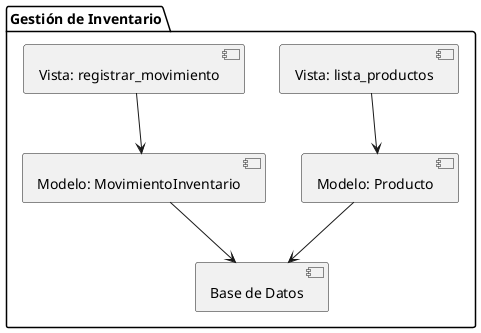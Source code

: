 @startuml
package "Gestión de Inventario" {
    [Vista: lista_productos] --> [Modelo: Producto]
    [Vista: registrar_movimiento] --> [Modelo: MovimientoInventario]
    [Modelo: Producto] --> [Base de Datos]
    [Modelo: MovimientoInventario] --> [Base de Datos]
}
@enduml
